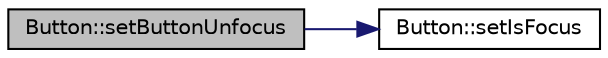 digraph "Button::setButtonUnfocus"
{
 // LATEX_PDF_SIZE
  edge [fontname="Helvetica",fontsize="10",labelfontname="Helvetica",labelfontsize="10"];
  node [fontname="Helvetica",fontsize="10",shape=record];
  rankdir="LR";
  Node1 [label="Button::setButtonUnfocus",height=0.2,width=0.4,color="black", fillcolor="grey75", style="filled", fontcolor="black",tooltip=" "];
  Node1 -> Node2 [color="midnightblue",fontsize="10",style="solid",fontname="Helvetica"];
  Node2 [label="Button::setIsFocus",height=0.2,width=0.4,color="black", fillcolor="white", style="filled",URL="$class_button.html#ae84c0d3f2c6f047455de3ff91f1322d9",tooltip=" "];
}
